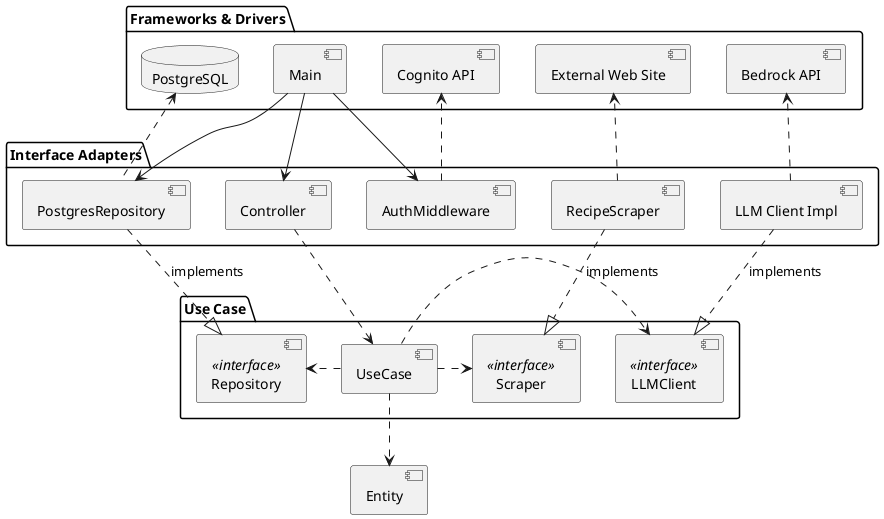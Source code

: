 @startuml

package "Frameworks & Drivers" {
    database "PostgreSQL" as db
    [Main]
    [Cognito API]
    [External Web Site] as "External Web Site"
    [Bedrock API] 
}

package "Interface Adapters" {
    [PostgresRepository]
    [Controller]
    [AuthMiddleware] ..> [Cognito API]
    [RecipeScraper]..> [External Web Site]
    [LLM Client Impl] ..> [Bedrock API]
}

package "Use Case" {
    [UseCase] .> [Repository]
    [Repository] <<interface>>
    [LLMClient] <<interface>>
    [Scraper] <<interface>>
    [UseCase] .> [LLMClient]
    [UseCase] .> [Scraper]
}

db <.. [PostgresRepository]
[Main] --> [Controller] 
[Main] --> [PostgresRepository]
[Main] --> [AuthMiddleware]
[Controller] ..> [UseCase]
[RecipeScraper] ..|> [Scraper] : implements
[PostgresRepository] ..|> [Repository] : implements
[LLM Client Impl] ..|> [LLMClient] : implements
[UseCase] ..> [Entity]
[Entity]

@enduml
